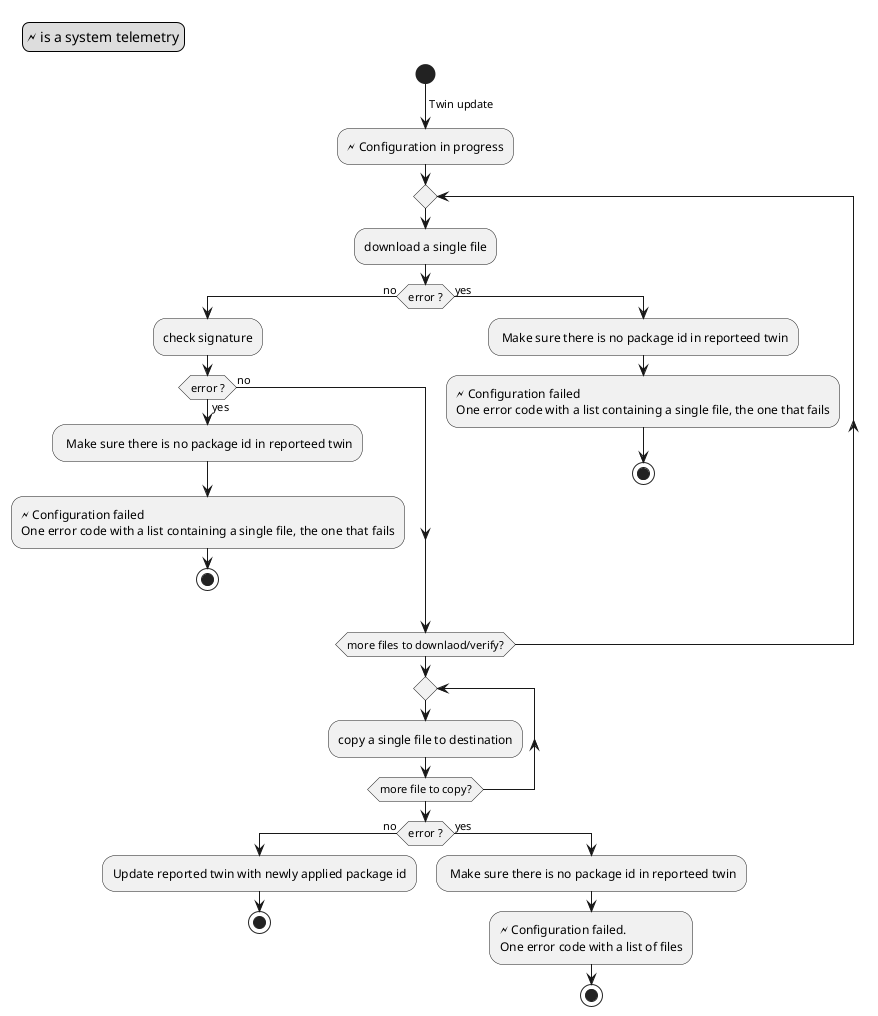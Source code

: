 @startuml
legend top left
  🗲 is a system telemetry
endlegend

start
-> Twin update;
:🗲 Configuration in progress;
'For each file
repeat 
:download a single file;
if (error ?) then (no)
:check signature;
  if (error ?) then (no)
'Signature verification error
  else (yes)
    : Make sure there is no package id in reporteed twin;
    :🗲 Configuration failed
    One error code with a list containing a single file, the one that fails;
    stop
  endif
'Download error
else (yes)
    : Make sure there is no package id in reporteed twin;
    :🗲 Configuration failed
    One error code with a list containing a single file, the one that fails;
    stop
endif
repeat while (more files to downlaod/verify?)

repeat
  :copy a single file to destination;
repeat while (more file to copy?)
if (error ?) then (no)
  :Update reported twin with newly applied package id;
  stop
else (yes)
      : Make sure there is no package id in reporteed twin;
      :🗲 Configuration failed.
      One error code with a list of files;
stop
endif
@enduml